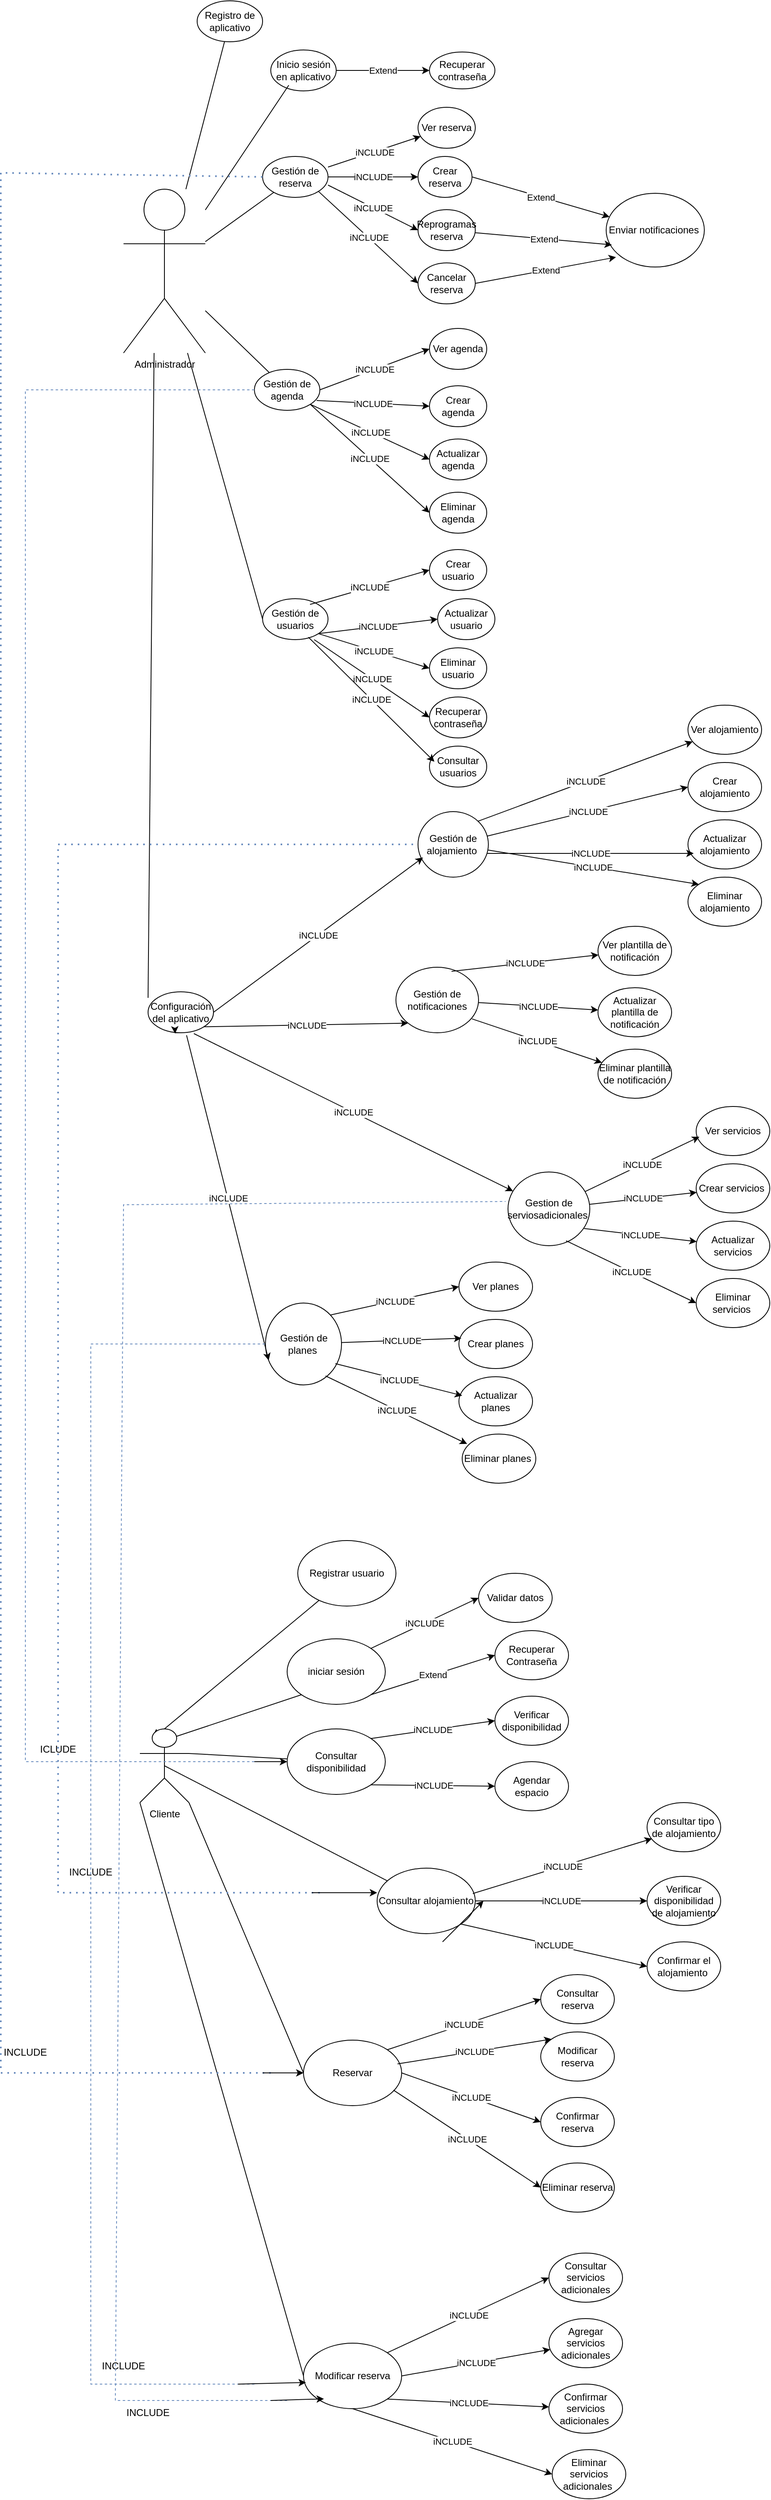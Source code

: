 <mxfile version="24.7.6">
  <diagram name="Página-1" id="8GSgpoptpa2T7qqLrS0J">
    <mxGraphModel dx="2261" dy="772" grid="1" gridSize="10" guides="1" tooltips="1" connect="1" arrows="1" fold="1" page="1" pageScale="1" pageWidth="827" pageHeight="1169" math="0" shadow="0">
      <root>
        <mxCell id="0" />
        <mxCell id="1" parent="0" />
        <mxCell id="kj7V--Ccj6D21j1lim1Q-1" value="Administrador" style="shape=umlActor;verticalLabelPosition=bottom;verticalAlign=top;html=1;outlineConnect=0;" parent="1" vertex="1">
          <mxGeometry y="280" width="100" height="200" as="geometry" />
        </mxCell>
        <mxCell id="kj7V--Ccj6D21j1lim1Q-3" value="Registro de aplicativo" style="ellipse;whiteSpace=wrap;html=1;" parent="1" vertex="1">
          <mxGeometry x="90" y="50" width="80" height="50" as="geometry" />
        </mxCell>
        <mxCell id="kj7V--Ccj6D21j1lim1Q-4" value="Inicio sesión en aplicativo" style="ellipse;whiteSpace=wrap;html=1;" parent="1" vertex="1">
          <mxGeometry x="180" y="110" width="80" height="50" as="geometry" />
        </mxCell>
        <mxCell id="kj7V--Ccj6D21j1lim1Q-5" value="Gestión de reserva" style="ellipse;whiteSpace=wrap;html=1;" parent="1" vertex="1">
          <mxGeometry x="170" y="240" width="80" height="50" as="geometry" />
        </mxCell>
        <mxCell id="kj7V--Ccj6D21j1lim1Q-6" value="Gestión de agenda" style="ellipse;whiteSpace=wrap;html=1;" parent="1" vertex="1">
          <mxGeometry x="160" y="500" width="80" height="50" as="geometry" />
        </mxCell>
        <mxCell id="kj7V--Ccj6D21j1lim1Q-7" value="Gestión de usuarios" style="ellipse;whiteSpace=wrap;html=1;" parent="1" vertex="1">
          <mxGeometry x="170" y="780" width="80" height="50" as="geometry" />
        </mxCell>
        <mxCell id="kj7V--Ccj6D21j1lim1Q-8" value="Configuración del aplicativo" style="ellipse;whiteSpace=wrap;html=1;" parent="1" vertex="1">
          <mxGeometry x="30" y="1260" width="80" height="50" as="geometry" />
        </mxCell>
        <mxCell id="kj7V--Ccj6D21j1lim1Q-10" style="edgeStyle=orthogonalEdgeStyle;rounded=0;orthogonalLoop=1;jettySize=auto;html=1;exitX=0.5;exitY=1;exitDx=0;exitDy=0;" parent="1" source="kj7V--Ccj6D21j1lim1Q-3" target="kj7V--Ccj6D21j1lim1Q-3" edge="1">
          <mxGeometry relative="1" as="geometry" />
        </mxCell>
        <mxCell id="kj7V--Ccj6D21j1lim1Q-11" value="" style="endArrow=none;html=1;rounded=0;" parent="1" source="kj7V--Ccj6D21j1lim1Q-1" target="kj7V--Ccj6D21j1lim1Q-3" edge="1">
          <mxGeometry width="50" height="50" relative="1" as="geometry">
            <mxPoint x="20" y="260" as="sourcePoint" />
            <mxPoint x="70" y="210" as="targetPoint" />
          </mxGeometry>
        </mxCell>
        <mxCell id="kj7V--Ccj6D21j1lim1Q-12" value="" style="endArrow=none;html=1;rounded=0;" parent="1" source="kj7V--Ccj6D21j1lim1Q-1" target="kj7V--Ccj6D21j1lim1Q-6" edge="1">
          <mxGeometry width="50" height="50" relative="1" as="geometry">
            <mxPoint x="60" y="390" as="sourcePoint" />
            <mxPoint x="110" y="340" as="targetPoint" />
          </mxGeometry>
        </mxCell>
        <mxCell id="kj7V--Ccj6D21j1lim1Q-13" value="" style="endArrow=none;html=1;rounded=0;" parent="1" source="kj7V--Ccj6D21j1lim1Q-1" target="kj7V--Ccj6D21j1lim1Q-5" edge="1">
          <mxGeometry width="50" height="50" relative="1" as="geometry">
            <mxPoint x="80" y="300" as="sourcePoint" />
            <mxPoint x="130" y="250" as="targetPoint" />
          </mxGeometry>
        </mxCell>
        <mxCell id="kj7V--Ccj6D21j1lim1Q-14" value="" style="endArrow=none;html=1;rounded=0;entryX=0.275;entryY=0.86;entryDx=0;entryDy=0;entryPerimeter=0;" parent="1" source="kj7V--Ccj6D21j1lim1Q-1" target="kj7V--Ccj6D21j1lim1Q-4" edge="1">
          <mxGeometry width="50" height="50" relative="1" as="geometry">
            <mxPoint x="70" y="260" as="sourcePoint" />
            <mxPoint x="120" y="210" as="targetPoint" />
          </mxGeometry>
        </mxCell>
        <mxCell id="kj7V--Ccj6D21j1lim1Q-16" value="" style="endArrow=none;html=1;rounded=0;exitX=0;exitY=0.5;exitDx=0;exitDy=0;" parent="1" source="kj7V--Ccj6D21j1lim1Q-7" target="kj7V--Ccj6D21j1lim1Q-1" edge="1">
          <mxGeometry width="50" height="50" relative="1" as="geometry">
            <mxPoint x="50" y="450" as="sourcePoint" />
            <mxPoint x="100" y="400" as="targetPoint" />
          </mxGeometry>
        </mxCell>
        <mxCell id="kj7V--Ccj6D21j1lim1Q-17" value="" style="endArrow=none;html=1;rounded=0;exitX=0;exitY=0;exitDx=0;exitDy=0;" parent="1" edge="1">
          <mxGeometry width="50" height="50" relative="1" as="geometry">
            <mxPoint x="29.996" y="1267.322" as="sourcePoint" />
            <mxPoint x="37.346" y="480" as="targetPoint" />
          </mxGeometry>
        </mxCell>
        <mxCell id="kj7V--Ccj6D21j1lim1Q-18" value="Recuperar contraseña" style="ellipse;whiteSpace=wrap;html=1;" parent="1" vertex="1">
          <mxGeometry x="374" y="112.5" width="80" height="45" as="geometry" />
        </mxCell>
        <mxCell id="kj7V--Ccj6D21j1lim1Q-19" value="" style="endArrow=classic;html=1;rounded=0;" parent="1" source="kj7V--Ccj6D21j1lim1Q-4" target="kj7V--Ccj6D21j1lim1Q-18" edge="1">
          <mxGeometry relative="1" as="geometry">
            <mxPoint x="260" y="167" as="sourcePoint" />
            <mxPoint x="360" y="167" as="targetPoint" />
          </mxGeometry>
        </mxCell>
        <mxCell id="kj7V--Ccj6D21j1lim1Q-20" value="Extend" style="edgeLabel;resizable=0;html=1;;align=center;verticalAlign=middle;" parent="kj7V--Ccj6D21j1lim1Q-19" connectable="0" vertex="1">
          <mxGeometry relative="1" as="geometry" />
        </mxCell>
        <mxCell id="kj7V--Ccj6D21j1lim1Q-21" value="Ver reserva" style="ellipse;whiteSpace=wrap;html=1;" parent="1" vertex="1">
          <mxGeometry x="360" y="180" width="70" height="50" as="geometry" />
        </mxCell>
        <mxCell id="kj7V--Ccj6D21j1lim1Q-22" value="Crear reserva" style="ellipse;whiteSpace=wrap;html=1;" parent="1" vertex="1">
          <mxGeometry x="360" y="240" width="66" height="50" as="geometry" />
        </mxCell>
        <mxCell id="kj7V--Ccj6D21j1lim1Q-23" value="Reprogramas reserva" style="ellipse;whiteSpace=wrap;html=1;" parent="1" vertex="1">
          <mxGeometry x="360" y="305" width="70" height="50" as="geometry" />
        </mxCell>
        <mxCell id="kj7V--Ccj6D21j1lim1Q-24" value="Cancelar reserva" style="ellipse;whiteSpace=wrap;html=1;" parent="1" vertex="1">
          <mxGeometry x="360" y="370" width="70" height="50" as="geometry" />
        </mxCell>
        <mxCell id="kj7V--Ccj6D21j1lim1Q-30" value="" style="endArrow=classic;html=1;rounded=0;exitX=1;exitY=0.26;exitDx=0;exitDy=0;exitPerimeter=0;" parent="1" source="kj7V--Ccj6D21j1lim1Q-5" target="kj7V--Ccj6D21j1lim1Q-21" edge="1">
          <mxGeometry relative="1" as="geometry">
            <mxPoint x="230" y="280" as="sourcePoint" />
            <mxPoint x="360" y="279.5" as="targetPoint" />
          </mxGeometry>
        </mxCell>
        <mxCell id="kj7V--Ccj6D21j1lim1Q-31" value="iNCLUDE" style="edgeLabel;resizable=0;html=1;;align=center;verticalAlign=middle;" parent="kj7V--Ccj6D21j1lim1Q-30" connectable="0" vertex="1">
          <mxGeometry relative="1" as="geometry" />
        </mxCell>
        <mxCell id="kj7V--Ccj6D21j1lim1Q-33" value="" style="endArrow=classic;html=1;rounded=0;exitX=1;exitY=0.5;exitDx=0;exitDy=0;" parent="1" source="kj7V--Ccj6D21j1lim1Q-5" target="kj7V--Ccj6D21j1lim1Q-22" edge="1">
          <mxGeometry relative="1" as="geometry">
            <mxPoint x="260" y="280" as="sourcePoint" />
            <mxPoint x="375" y="227" as="targetPoint" />
          </mxGeometry>
        </mxCell>
        <mxCell id="kj7V--Ccj6D21j1lim1Q-34" value="iNCLUDE" style="edgeLabel;resizable=0;html=1;;align=center;verticalAlign=middle;" parent="kj7V--Ccj6D21j1lim1Q-33" connectable="0" vertex="1">
          <mxGeometry relative="1" as="geometry" />
        </mxCell>
        <mxCell id="kj7V--Ccj6D21j1lim1Q-35" value="" style="endArrow=classic;html=1;rounded=0;exitX=1;exitY=0.7;exitDx=0;exitDy=0;exitPerimeter=0;entryX=0;entryY=0.5;entryDx=0;entryDy=0;" parent="1" source="kj7V--Ccj6D21j1lim1Q-5" target="kj7V--Ccj6D21j1lim1Q-23" edge="1">
          <mxGeometry relative="1" as="geometry">
            <mxPoint x="250" y="336" as="sourcePoint" />
            <mxPoint x="370" y="324" as="targetPoint" />
          </mxGeometry>
        </mxCell>
        <mxCell id="kj7V--Ccj6D21j1lim1Q-36" value="iNCLUDE" style="edgeLabel;resizable=0;html=1;;align=center;verticalAlign=middle;" parent="kj7V--Ccj6D21j1lim1Q-35" connectable="0" vertex="1">
          <mxGeometry relative="1" as="geometry" />
        </mxCell>
        <mxCell id="kj7V--Ccj6D21j1lim1Q-37" value="" style="endArrow=classic;html=1;rounded=0;exitX=1;exitY=1;exitDx=0;exitDy=0;entryX=0;entryY=0.5;entryDx=0;entryDy=0;" parent="1" source="kj7V--Ccj6D21j1lim1Q-5" target="kj7V--Ccj6D21j1lim1Q-24" edge="1">
          <mxGeometry relative="1" as="geometry">
            <mxPoint x="254" y="401" as="sourcePoint" />
            <mxPoint x="374" y="389" as="targetPoint" />
          </mxGeometry>
        </mxCell>
        <mxCell id="kj7V--Ccj6D21j1lim1Q-38" value="iNCLUDE" style="edgeLabel;resizable=0;html=1;;align=center;verticalAlign=middle;" parent="kj7V--Ccj6D21j1lim1Q-37" connectable="0" vertex="1">
          <mxGeometry relative="1" as="geometry" />
        </mxCell>
        <mxCell id="kj7V--Ccj6D21j1lim1Q-39" value="Ver agenda" style="ellipse;whiteSpace=wrap;html=1;" parent="1" vertex="1">
          <mxGeometry x="374" y="450" width="70" height="50" as="geometry" />
        </mxCell>
        <mxCell id="kj7V--Ccj6D21j1lim1Q-40" value="Crear agenda" style="ellipse;whiteSpace=wrap;html=1;" parent="1" vertex="1">
          <mxGeometry x="374" y="520" width="70" height="50" as="geometry" />
        </mxCell>
        <mxCell id="kj7V--Ccj6D21j1lim1Q-41" value="Actualizar agenda" style="ellipse;whiteSpace=wrap;html=1;" parent="1" vertex="1">
          <mxGeometry x="374" y="585" width="70" height="50" as="geometry" />
        </mxCell>
        <mxCell id="kj7V--Ccj6D21j1lim1Q-42" value="Eliminar agenda" style="ellipse;whiteSpace=wrap;html=1;" parent="1" vertex="1">
          <mxGeometry x="374" y="650" width="70" height="50" as="geometry" />
        </mxCell>
        <mxCell id="kj7V--Ccj6D21j1lim1Q-43" value="" style="endArrow=classic;html=1;rounded=0;exitX=1;exitY=0.5;exitDx=0;exitDy=0;entryX=0;entryY=0.5;entryDx=0;entryDy=0;" parent="1" source="kj7V--Ccj6D21j1lim1Q-6" target="kj7V--Ccj6D21j1lim1Q-39" edge="1">
          <mxGeometry relative="1" as="geometry">
            <mxPoint x="220" y="530" as="sourcePoint" />
            <mxPoint x="370" y="500" as="targetPoint" />
          </mxGeometry>
        </mxCell>
        <mxCell id="kj7V--Ccj6D21j1lim1Q-44" value="iNCLUDE" style="edgeLabel;resizable=0;html=1;;align=center;verticalAlign=middle;" parent="kj7V--Ccj6D21j1lim1Q-43" connectable="0" vertex="1">
          <mxGeometry relative="1" as="geometry" />
        </mxCell>
        <mxCell id="kj7V--Ccj6D21j1lim1Q-45" value="" style="endArrow=classic;html=1;rounded=0;exitX=0.95;exitY=0.76;exitDx=0;exitDy=0;entryX=0;entryY=0.5;entryDx=0;entryDy=0;exitPerimeter=0;" parent="1" source="kj7V--Ccj6D21j1lim1Q-6" target="kj7V--Ccj6D21j1lim1Q-40" edge="1">
          <mxGeometry relative="1" as="geometry">
            <mxPoint x="210" y="550" as="sourcePoint" />
            <mxPoint x="342" y="647" as="targetPoint" />
          </mxGeometry>
        </mxCell>
        <mxCell id="kj7V--Ccj6D21j1lim1Q-46" value="iNCLUDE" style="edgeLabel;resizable=0;html=1;;align=center;verticalAlign=middle;" parent="kj7V--Ccj6D21j1lim1Q-45" connectable="0" vertex="1">
          <mxGeometry relative="1" as="geometry" />
        </mxCell>
        <mxCell id="kj7V--Ccj6D21j1lim1Q-47" value="" style="endArrow=classic;html=1;rounded=0;exitX=1;exitY=1;exitDx=0;exitDy=0;entryX=0;entryY=0.5;entryDx=0;entryDy=0;" parent="1" source="kj7V--Ccj6D21j1lim1Q-6" target="kj7V--Ccj6D21j1lim1Q-41" edge="1">
          <mxGeometry relative="1" as="geometry">
            <mxPoint x="240" y="553" as="sourcePoint" />
            <mxPoint x="372" y="650" as="targetPoint" />
          </mxGeometry>
        </mxCell>
        <mxCell id="kj7V--Ccj6D21j1lim1Q-48" value="iNCLUDE" style="edgeLabel;resizable=0;html=1;;align=center;verticalAlign=middle;" parent="kj7V--Ccj6D21j1lim1Q-47" connectable="0" vertex="1">
          <mxGeometry relative="1" as="geometry" />
        </mxCell>
        <mxCell id="kj7V--Ccj6D21j1lim1Q-51" value="" style="endArrow=classic;html=1;rounded=0;exitX=1;exitY=1;exitDx=0;exitDy=0;entryX=0;entryY=0.5;entryDx=0;entryDy=0;" parent="1" source="kj7V--Ccj6D21j1lim1Q-6" target="kj7V--Ccj6D21j1lim1Q-42" edge="1">
          <mxGeometry relative="1" as="geometry">
            <mxPoint x="228" y="561.5" as="sourcePoint" />
            <mxPoint x="360" y="658.5" as="targetPoint" />
          </mxGeometry>
        </mxCell>
        <mxCell id="kj7V--Ccj6D21j1lim1Q-52" value="iNCLUDE" style="edgeLabel;resizable=0;html=1;;align=center;verticalAlign=middle;" parent="kj7V--Ccj6D21j1lim1Q-51" connectable="0" vertex="1">
          <mxGeometry relative="1" as="geometry" />
        </mxCell>
        <mxCell id="kj7V--Ccj6D21j1lim1Q-53" value="Crear usuario" style="ellipse;whiteSpace=wrap;html=1;" parent="1" vertex="1">
          <mxGeometry x="374" y="720" width="70" height="50" as="geometry" />
        </mxCell>
        <mxCell id="kj7V--Ccj6D21j1lim1Q-54" value="Actualizar usuario" style="ellipse;whiteSpace=wrap;html=1;" parent="1" vertex="1">
          <mxGeometry x="384" y="780" width="70" height="50" as="geometry" />
        </mxCell>
        <mxCell id="kj7V--Ccj6D21j1lim1Q-55" value="Eliminar usuario" style="ellipse;whiteSpace=wrap;html=1;" parent="1" vertex="1">
          <mxGeometry x="374" y="840" width="70" height="50" as="geometry" />
        </mxCell>
        <mxCell id="kj7V--Ccj6D21j1lim1Q-56" value="Recuperar contraseña" style="ellipse;whiteSpace=wrap;html=1;" parent="1" vertex="1">
          <mxGeometry x="374" y="900" width="70" height="50" as="geometry" />
        </mxCell>
        <mxCell id="kj7V--Ccj6D21j1lim1Q-57" value="Consultar usuarios" style="ellipse;whiteSpace=wrap;html=1;" parent="1" vertex="1">
          <mxGeometry x="374" y="960" width="70" height="50" as="geometry" />
        </mxCell>
        <mxCell id="kj7V--Ccj6D21j1lim1Q-58" value="" style="endArrow=classic;html=1;rounded=0;exitX=0.725;exitY=0.14;exitDx=0;exitDy=0;entryX=0;entryY=0.5;entryDx=0;entryDy=0;exitPerimeter=0;" parent="1" source="kj7V--Ccj6D21j1lim1Q-7" target="kj7V--Ccj6D21j1lim1Q-53" edge="1">
          <mxGeometry relative="1" as="geometry">
            <mxPoint x="200" y="635" as="sourcePoint" />
            <mxPoint x="346" y="767" as="targetPoint" />
          </mxGeometry>
        </mxCell>
        <mxCell id="kj7V--Ccj6D21j1lim1Q-59" value="iNCLUDE" style="edgeLabel;resizable=0;html=1;;align=center;verticalAlign=middle;" parent="kj7V--Ccj6D21j1lim1Q-58" connectable="0" vertex="1">
          <mxGeometry relative="1" as="geometry" />
        </mxCell>
        <mxCell id="kj7V--Ccj6D21j1lim1Q-60" value="" style="endArrow=classic;html=1;rounded=0;exitX=1;exitY=1;exitDx=0;exitDy=0;entryX=0;entryY=0.5;entryDx=0;entryDy=0;" parent="1" source="kj7V--Ccj6D21j1lim1Q-7" target="kj7V--Ccj6D21j1lim1Q-54" edge="1">
          <mxGeometry relative="1" as="geometry">
            <mxPoint x="240" y="840" as="sourcePoint" />
            <mxPoint x="386" y="972" as="targetPoint" />
            <Array as="points" />
          </mxGeometry>
        </mxCell>
        <mxCell id="kj7V--Ccj6D21j1lim1Q-61" value="iNCLUDE" style="edgeLabel;resizable=0;html=1;;align=center;verticalAlign=middle;" parent="kj7V--Ccj6D21j1lim1Q-60" connectable="0" vertex="1">
          <mxGeometry relative="1" as="geometry" />
        </mxCell>
        <mxCell id="kj7V--Ccj6D21j1lim1Q-62" value="" style="endArrow=classic;html=1;rounded=0;exitX=1;exitY=1;exitDx=0;exitDy=0;entryX=0;entryY=0.5;entryDx=0;entryDy=0;" parent="1" source="kj7V--Ccj6D21j1lim1Q-7" target="kj7V--Ccj6D21j1lim1Q-55" edge="1">
          <mxGeometry relative="1" as="geometry">
            <mxPoint x="214" y="818" as="sourcePoint" />
            <mxPoint x="360" y="950" as="targetPoint" />
          </mxGeometry>
        </mxCell>
        <mxCell id="kj7V--Ccj6D21j1lim1Q-63" value="iNCLUDE" style="edgeLabel;resizable=0;html=1;;align=center;verticalAlign=middle;" parent="kj7V--Ccj6D21j1lim1Q-62" connectable="0" vertex="1">
          <mxGeometry relative="1" as="geometry" />
        </mxCell>
        <mxCell id="kj7V--Ccj6D21j1lim1Q-64" value="" style="endArrow=classic;html=1;rounded=0;exitX=0.788;exitY=1;exitDx=0;exitDy=0;entryX=0;entryY=0.5;entryDx=0;entryDy=0;exitPerimeter=0;" parent="1" source="kj7V--Ccj6D21j1lim1Q-7" target="kj7V--Ccj6D21j1lim1Q-56" edge="1">
          <mxGeometry relative="1" as="geometry">
            <mxPoint x="220" y="830" as="sourcePoint" />
            <mxPoint x="366" y="962" as="targetPoint" />
          </mxGeometry>
        </mxCell>
        <mxCell id="kj7V--Ccj6D21j1lim1Q-65" value="iNCLUDE" style="edgeLabel;resizable=0;html=1;;align=center;verticalAlign=middle;" parent="kj7V--Ccj6D21j1lim1Q-64" connectable="0" vertex="1">
          <mxGeometry relative="1" as="geometry" />
        </mxCell>
        <mxCell id="kj7V--Ccj6D21j1lim1Q-66" value="" style="endArrow=classic;html=1;rounded=0;exitX=0.7;exitY=0.94;exitDx=0;exitDy=0;entryX=0.086;entryY=0.38;entryDx=0;entryDy=0;entryPerimeter=0;exitPerimeter=0;" parent="1" source="kj7V--Ccj6D21j1lim1Q-7" target="kj7V--Ccj6D21j1lim1Q-57" edge="1">
          <mxGeometry relative="1" as="geometry">
            <mxPoint x="210" y="828" as="sourcePoint" />
            <mxPoint x="356" y="960" as="targetPoint" />
          </mxGeometry>
        </mxCell>
        <mxCell id="kj7V--Ccj6D21j1lim1Q-67" value="iNCLUDE" style="edgeLabel;resizable=0;html=1;;align=center;verticalAlign=middle;" parent="kj7V--Ccj6D21j1lim1Q-66" connectable="0" vertex="1">
          <mxGeometry relative="1" as="geometry" />
        </mxCell>
        <mxCell id="kj7V--Ccj6D21j1lim1Q-68" value="Gestión de alojamiento&amp;nbsp;" style="ellipse;whiteSpace=wrap;html=1;" parent="1" vertex="1">
          <mxGeometry x="360" y="1040" width="86" height="80" as="geometry" />
        </mxCell>
        <mxCell id="kj7V--Ccj6D21j1lim1Q-69" value="Gestión de notificaciones" style="ellipse;whiteSpace=wrap;html=1;" parent="1" vertex="1">
          <mxGeometry x="333" y="1230" width="101" height="80" as="geometry" />
        </mxCell>
        <mxCell id="kj7V--Ccj6D21j1lim1Q-70" value="Gestion de serviosadicionales&amp;nbsp;" style="ellipse;whiteSpace=wrap;html=1;" parent="1" vertex="1">
          <mxGeometry x="470" y="1480" width="100" height="90" as="geometry" />
        </mxCell>
        <mxCell id="kj7V--Ccj6D21j1lim1Q-71" value="Gestión de planes&amp;nbsp;" style="ellipse;whiteSpace=wrap;html=1;" parent="1" vertex="1">
          <mxGeometry x="173.5" y="1640" width="93" height="100" as="geometry" />
        </mxCell>
        <mxCell id="kj7V--Ccj6D21j1lim1Q-72" value="" style="endArrow=classic;html=1;rounded=0;exitX=1;exitY=0.5;exitDx=0;exitDy=0;entryX=0.071;entryY=0.7;entryDx=0;entryDy=0;entryPerimeter=0;" parent="1" source="kj7V--Ccj6D21j1lim1Q-8" target="kj7V--Ccj6D21j1lim1Q-68" edge="1">
          <mxGeometry relative="1" as="geometry">
            <mxPoint x="143" y="1140" as="sourcePoint" />
            <mxPoint x="297" y="1292" as="targetPoint" />
          </mxGeometry>
        </mxCell>
        <mxCell id="kj7V--Ccj6D21j1lim1Q-73" value="iNCLUDE" style="edgeLabel;resizable=0;html=1;;align=center;verticalAlign=middle;" parent="kj7V--Ccj6D21j1lim1Q-72" connectable="0" vertex="1">
          <mxGeometry relative="1" as="geometry" />
        </mxCell>
        <mxCell id="kj7V--Ccj6D21j1lim1Q-74" value="" style="endArrow=classic;html=1;rounded=0;exitX=1;exitY=1;exitDx=0;exitDy=0;entryX=0;entryY=1;entryDx=0;entryDy=0;" parent="1" source="kj7V--Ccj6D21j1lim1Q-8" target="kj7V--Ccj6D21j1lim1Q-69" edge="1">
          <mxGeometry relative="1" as="geometry">
            <mxPoint x="160" y="1170" as="sourcePoint" />
            <mxPoint x="314" y="1322" as="targetPoint" />
          </mxGeometry>
        </mxCell>
        <mxCell id="kj7V--Ccj6D21j1lim1Q-75" value="iNCLUDE" style="edgeLabel;resizable=0;html=1;;align=center;verticalAlign=middle;" parent="kj7V--Ccj6D21j1lim1Q-74" connectable="0" vertex="1">
          <mxGeometry relative="1" as="geometry" />
        </mxCell>
        <mxCell id="kj7V--Ccj6D21j1lim1Q-76" value="" style="endArrow=classic;html=1;rounded=0;exitX=0.7;exitY=1.02;exitDx=0;exitDy=0;exitPerimeter=0;" parent="1" source="kj7V--Ccj6D21j1lim1Q-8" target="kj7V--Ccj6D21j1lim1Q-70" edge="1">
          <mxGeometry relative="1" as="geometry">
            <mxPoint x="180" y="1169" as="sourcePoint" />
            <mxPoint x="334" y="1321" as="targetPoint" />
          </mxGeometry>
        </mxCell>
        <mxCell id="kj7V--Ccj6D21j1lim1Q-77" value="iNCLUDE" style="edgeLabel;resizable=0;html=1;;align=center;verticalAlign=middle;" parent="kj7V--Ccj6D21j1lim1Q-76" connectable="0" vertex="1">
          <mxGeometry relative="1" as="geometry" />
        </mxCell>
        <mxCell id="kj7V--Ccj6D21j1lim1Q-78" value="" style="endArrow=classic;html=1;rounded=0;exitX=0.588;exitY=1.06;exitDx=0;exitDy=0;entryX=0.043;entryY=0.7;entryDx=0;entryDy=0;entryPerimeter=0;exitPerimeter=0;" parent="1" source="kj7V--Ccj6D21j1lim1Q-8" target="kj7V--Ccj6D21j1lim1Q-71" edge="1">
          <mxGeometry relative="1" as="geometry">
            <mxPoint x="143" y="1180" as="sourcePoint" />
            <mxPoint x="297" y="1332" as="targetPoint" />
          </mxGeometry>
        </mxCell>
        <mxCell id="kj7V--Ccj6D21j1lim1Q-79" value="iNCLUDE" style="edgeLabel;resizable=0;html=1;;align=center;verticalAlign=middle;" parent="kj7V--Ccj6D21j1lim1Q-78" connectable="0" vertex="1">
          <mxGeometry relative="1" as="geometry" />
        </mxCell>
        <mxCell id="kj7V--Ccj6D21j1lim1Q-80" value="Enviar notificaciones&amp;nbsp;" style="ellipse;whiteSpace=wrap;html=1;" parent="1" vertex="1">
          <mxGeometry x="590" y="285" width="120" height="90" as="geometry" />
        </mxCell>
        <mxCell id="kj7V--Ccj6D21j1lim1Q-81" value="" style="endArrow=classic;html=1;rounded=0;exitX=1;exitY=0.5;exitDx=0;exitDy=0;" parent="1" source="kj7V--Ccj6D21j1lim1Q-22" target="kj7V--Ccj6D21j1lim1Q-80" edge="1">
          <mxGeometry relative="1" as="geometry">
            <mxPoint x="420" y="280" as="sourcePoint" />
            <mxPoint x="534" y="280" as="targetPoint" />
          </mxGeometry>
        </mxCell>
        <mxCell id="kj7V--Ccj6D21j1lim1Q-82" value="Extend" style="edgeLabel;resizable=0;html=1;;align=center;verticalAlign=middle;" parent="kj7V--Ccj6D21j1lim1Q-81" connectable="0" vertex="1">
          <mxGeometry relative="1" as="geometry" />
        </mxCell>
        <mxCell id="kj7V--Ccj6D21j1lim1Q-83" value="" style="endArrow=classic;html=1;rounded=0;entryX=0.058;entryY=0.7;entryDx=0;entryDy=0;entryPerimeter=0;" parent="1" source="kj7V--Ccj6D21j1lim1Q-23" target="kj7V--Ccj6D21j1lim1Q-80" edge="1">
          <mxGeometry relative="1" as="geometry">
            <mxPoint x="480" y="355" as="sourcePoint" />
            <mxPoint x="594" y="355" as="targetPoint" />
          </mxGeometry>
        </mxCell>
        <mxCell id="kj7V--Ccj6D21j1lim1Q-84" value="Extend" style="edgeLabel;resizable=0;html=1;;align=center;verticalAlign=middle;" parent="kj7V--Ccj6D21j1lim1Q-83" connectable="0" vertex="1">
          <mxGeometry relative="1" as="geometry" />
        </mxCell>
        <mxCell id="kj7V--Ccj6D21j1lim1Q-85" value="" style="endArrow=classic;html=1;rounded=0;entryX=0.1;entryY=0.867;entryDx=0;entryDy=0;entryPerimeter=0;exitX=1;exitY=0.5;exitDx=0;exitDy=0;" parent="1" source="kj7V--Ccj6D21j1lim1Q-24" target="kj7V--Ccj6D21j1lim1Q-80" edge="1">
          <mxGeometry relative="1" as="geometry">
            <mxPoint x="460" y="394.5" as="sourcePoint" />
            <mxPoint x="574" y="394.5" as="targetPoint" />
          </mxGeometry>
        </mxCell>
        <mxCell id="kj7V--Ccj6D21j1lim1Q-86" value="Extend" style="edgeLabel;resizable=0;html=1;;align=center;verticalAlign=middle;" parent="kj7V--Ccj6D21j1lim1Q-85" connectable="0" vertex="1">
          <mxGeometry relative="1" as="geometry" />
        </mxCell>
        <mxCell id="kj7V--Ccj6D21j1lim1Q-87" value="Ver alojamiento" style="ellipse;whiteSpace=wrap;html=1;" parent="1" vertex="1">
          <mxGeometry x="690" y="910" width="90" height="60" as="geometry" />
        </mxCell>
        <mxCell id="kj7V--Ccj6D21j1lim1Q-88" value="Crear alojamiento" style="ellipse;whiteSpace=wrap;html=1;" parent="1" vertex="1">
          <mxGeometry x="690" y="980" width="90" height="60" as="geometry" />
        </mxCell>
        <mxCell id="kj7V--Ccj6D21j1lim1Q-89" value="Actualizar alojamiento" style="ellipse;whiteSpace=wrap;html=1;" parent="1" vertex="1">
          <mxGeometry x="690" y="1050" width="90" height="60" as="geometry" />
        </mxCell>
        <mxCell id="kj7V--Ccj6D21j1lim1Q-90" value="Eliminar alojamiento" style="ellipse;whiteSpace=wrap;html=1;" parent="1" vertex="1">
          <mxGeometry x="690" y="1120" width="90" height="60" as="geometry" />
        </mxCell>
        <mxCell id="kj7V--Ccj6D21j1lim1Q-91" value="" style="endArrow=classic;html=1;rounded=0;exitX=1;exitY=0;exitDx=0;exitDy=0;" parent="1" source="kj7V--Ccj6D21j1lim1Q-68" target="kj7V--Ccj6D21j1lim1Q-87" edge="1">
          <mxGeometry relative="1" as="geometry">
            <mxPoint x="470" y="1020" as="sourcePoint" />
            <mxPoint x="674" y="991" as="targetPoint" />
          </mxGeometry>
        </mxCell>
        <mxCell id="kj7V--Ccj6D21j1lim1Q-92" value="iNCLUDE" style="edgeLabel;resizable=0;html=1;;align=center;verticalAlign=middle;" parent="kj7V--Ccj6D21j1lim1Q-91" connectable="0" vertex="1">
          <mxGeometry relative="1" as="geometry" />
        </mxCell>
        <mxCell id="kj7V--Ccj6D21j1lim1Q-93" value="" style="endArrow=classic;html=1;rounded=0;entryX=0;entryY=0.5;entryDx=0;entryDy=0;" parent="1" source="kj7V--Ccj6D21j1lim1Q-68" target="kj7V--Ccj6D21j1lim1Q-88" edge="1">
          <mxGeometry relative="1" as="geometry">
            <mxPoint x="460" y="1090" as="sourcePoint" />
            <mxPoint x="664" y="1061" as="targetPoint" />
          </mxGeometry>
        </mxCell>
        <mxCell id="kj7V--Ccj6D21j1lim1Q-94" value="iNCLUDE" style="edgeLabel;resizable=0;html=1;;align=center;verticalAlign=middle;" parent="kj7V--Ccj6D21j1lim1Q-93" connectable="0" vertex="1">
          <mxGeometry relative="1" as="geometry" />
        </mxCell>
        <mxCell id="kj7V--Ccj6D21j1lim1Q-95" value="" style="endArrow=classic;html=1;rounded=0;exitX=0.983;exitY=0.638;exitDx=0;exitDy=0;entryX=0.078;entryY=0.683;entryDx=0;entryDy=0;entryPerimeter=0;exitPerimeter=0;" parent="1" source="kj7V--Ccj6D21j1lim1Q-68" target="kj7V--Ccj6D21j1lim1Q-89" edge="1">
          <mxGeometry relative="1" as="geometry">
            <mxPoint x="446" y="1149" as="sourcePoint" />
            <mxPoint x="650" y="1120" as="targetPoint" />
          </mxGeometry>
        </mxCell>
        <mxCell id="kj7V--Ccj6D21j1lim1Q-96" value="iNCLUDE" style="edgeLabel;resizable=0;html=1;;align=center;verticalAlign=middle;" parent="kj7V--Ccj6D21j1lim1Q-95" connectable="0" vertex="1">
          <mxGeometry relative="1" as="geometry" />
        </mxCell>
        <mxCell id="kj7V--Ccj6D21j1lim1Q-97" value="" style="endArrow=classic;html=1;rounded=0;entryX=0;entryY=0;entryDx=0;entryDy=0;" parent="1" source="kj7V--Ccj6D21j1lim1Q-68" target="kj7V--Ccj6D21j1lim1Q-90" edge="1">
          <mxGeometry relative="1" as="geometry">
            <mxPoint x="454" y="1189" as="sourcePoint" />
            <mxPoint x="658" y="1160" as="targetPoint" />
          </mxGeometry>
        </mxCell>
        <mxCell id="kj7V--Ccj6D21j1lim1Q-98" value="iNCLUDE" style="edgeLabel;resizable=0;html=1;;align=center;verticalAlign=middle;" parent="kj7V--Ccj6D21j1lim1Q-97" connectable="0" vertex="1">
          <mxGeometry relative="1" as="geometry" />
        </mxCell>
        <mxCell id="kj7V--Ccj6D21j1lim1Q-99" style="edgeStyle=orthogonalEdgeStyle;rounded=0;orthogonalLoop=1;jettySize=auto;html=1;exitX=0.5;exitY=1;exitDx=0;exitDy=0;entryX=0.413;entryY=1.02;entryDx=0;entryDy=0;entryPerimeter=0;" parent="1" source="kj7V--Ccj6D21j1lim1Q-8" target="kj7V--Ccj6D21j1lim1Q-8" edge="1">
          <mxGeometry relative="1" as="geometry" />
        </mxCell>
        <mxCell id="kj7V--Ccj6D21j1lim1Q-100" value="Ver plantilla de notificación" style="ellipse;whiteSpace=wrap;html=1;" parent="1" vertex="1">
          <mxGeometry x="580" y="1180" width="90" height="60" as="geometry" />
        </mxCell>
        <mxCell id="kj7V--Ccj6D21j1lim1Q-101" value="Actualizar plantilla de notificación" style="ellipse;whiteSpace=wrap;html=1;" parent="1" vertex="1">
          <mxGeometry x="580" y="1255" width="90" height="60" as="geometry" />
        </mxCell>
        <mxCell id="kj7V--Ccj6D21j1lim1Q-102" value="Eliminar plantilla de notificación" style="ellipse;whiteSpace=wrap;html=1;" parent="1" vertex="1">
          <mxGeometry x="580" y="1330" width="90" height="60" as="geometry" />
        </mxCell>
        <mxCell id="kj7V--Ccj6D21j1lim1Q-104" value="" style="endArrow=classic;html=1;rounded=0;exitX=0.673;exitY=0.063;exitDx=0;exitDy=0;exitPerimeter=0;" parent="1" source="kj7V--Ccj6D21j1lim1Q-69" target="kj7V--Ccj6D21j1lim1Q-100" edge="1">
          <mxGeometry relative="1" as="geometry">
            <mxPoint x="400" y="1215" as="sourcePoint" />
            <mxPoint x="650" y="1210" as="targetPoint" />
          </mxGeometry>
        </mxCell>
        <mxCell id="kj7V--Ccj6D21j1lim1Q-105" value="iNCLUDE" style="edgeLabel;resizable=0;html=1;;align=center;verticalAlign=middle;" parent="kj7V--Ccj6D21j1lim1Q-104" connectable="0" vertex="1">
          <mxGeometry relative="1" as="geometry" />
        </mxCell>
        <mxCell id="kj7V--Ccj6D21j1lim1Q-106" value="" style="endArrow=classic;html=1;rounded=0;" parent="1" source="kj7V--Ccj6D21j1lim1Q-69" target="kj7V--Ccj6D21j1lim1Q-101" edge="1">
          <mxGeometry relative="1" as="geometry">
            <mxPoint x="400" y="1323" as="sourcePoint" />
            <mxPoint x="650" y="1318" as="targetPoint" />
          </mxGeometry>
        </mxCell>
        <mxCell id="kj7V--Ccj6D21j1lim1Q-107" value="iNCLUDE" style="edgeLabel;resizable=0;html=1;;align=center;verticalAlign=middle;" parent="kj7V--Ccj6D21j1lim1Q-106" connectable="0" vertex="1">
          <mxGeometry relative="1" as="geometry" />
        </mxCell>
        <mxCell id="kj7V--Ccj6D21j1lim1Q-108" value="" style="endArrow=classic;html=1;rounded=0;exitX=0.921;exitY=0.788;exitDx=0;exitDy=0;exitPerimeter=0;" parent="1" source="kj7V--Ccj6D21j1lim1Q-69" target="kj7V--Ccj6D21j1lim1Q-102" edge="1">
          <mxGeometry relative="1" as="geometry">
            <mxPoint x="369" y="1362.5" as="sourcePoint" />
            <mxPoint x="619" y="1357.5" as="targetPoint" />
          </mxGeometry>
        </mxCell>
        <mxCell id="kj7V--Ccj6D21j1lim1Q-109" value="iNCLUDE" style="edgeLabel;resizable=0;html=1;;align=center;verticalAlign=middle;" parent="kj7V--Ccj6D21j1lim1Q-108" connectable="0" vertex="1">
          <mxGeometry relative="1" as="geometry" />
        </mxCell>
        <mxCell id="kj7V--Ccj6D21j1lim1Q-112" value="Ver servicios" style="ellipse;whiteSpace=wrap;html=1;" parent="1" vertex="1">
          <mxGeometry x="700" y="1400" width="90" height="60" as="geometry" />
        </mxCell>
        <mxCell id="kj7V--Ccj6D21j1lim1Q-113" value="Crear servicios&amp;nbsp;" style="ellipse;whiteSpace=wrap;html=1;" parent="1" vertex="1">
          <mxGeometry x="700" y="1470" width="90" height="60" as="geometry" />
        </mxCell>
        <mxCell id="kj7V--Ccj6D21j1lim1Q-114" value="Actualizar servicios" style="ellipse;whiteSpace=wrap;html=1;" parent="1" vertex="1">
          <mxGeometry x="700" y="1540" width="90" height="60" as="geometry" />
        </mxCell>
        <mxCell id="kj7V--Ccj6D21j1lim1Q-115" value="Eliminar servicios&amp;nbsp;" style="ellipse;whiteSpace=wrap;html=1;" parent="1" vertex="1">
          <mxGeometry x="700" y="1610" width="90" height="60" as="geometry" />
        </mxCell>
        <mxCell id="kj7V--Ccj6D21j1lim1Q-116" value="" style="endArrow=classic;html=1;rounded=0;entryX=0.044;entryY=0.617;entryDx=0;entryDy=0;entryPerimeter=0;" parent="1" source="kj7V--Ccj6D21j1lim1Q-70" target="kj7V--Ccj6D21j1lim1Q-112" edge="1">
          <mxGeometry relative="1" as="geometry">
            <mxPoint x="320" y="1520" as="sourcePoint" />
            <mxPoint x="710" y="1712" as="targetPoint" />
          </mxGeometry>
        </mxCell>
        <mxCell id="kj7V--Ccj6D21j1lim1Q-117" value="iNCLUDE" style="edgeLabel;resizable=0;html=1;;align=center;verticalAlign=middle;" parent="kj7V--Ccj6D21j1lim1Q-116" connectable="0" vertex="1">
          <mxGeometry relative="1" as="geometry" />
        </mxCell>
        <mxCell id="kj7V--Ccj6D21j1lim1Q-118" value="" style="endArrow=classic;html=1;rounded=0;" parent="1" source="kj7V--Ccj6D21j1lim1Q-70" target="kj7V--Ccj6D21j1lim1Q-113" edge="1">
          <mxGeometry relative="1" as="geometry">
            <mxPoint x="320" y="1562" as="sourcePoint" />
            <mxPoint x="710" y="1754" as="targetPoint" />
          </mxGeometry>
        </mxCell>
        <mxCell id="kj7V--Ccj6D21j1lim1Q-119" value="iNCLUDE" style="edgeLabel;resizable=0;html=1;;align=center;verticalAlign=middle;" parent="kj7V--Ccj6D21j1lim1Q-118" connectable="0" vertex="1">
          <mxGeometry relative="1" as="geometry" />
        </mxCell>
        <mxCell id="kj7V--Ccj6D21j1lim1Q-120" value="" style="endArrow=classic;html=1;rounded=0;exitX=0.93;exitY=0.767;exitDx=0;exitDy=0;exitPerimeter=0;" parent="1" source="kj7V--Ccj6D21j1lim1Q-70" target="kj7V--Ccj6D21j1lim1Q-114" edge="1">
          <mxGeometry relative="1" as="geometry">
            <mxPoint x="240" y="1490" as="sourcePoint" />
            <mxPoint x="630" y="1682" as="targetPoint" />
          </mxGeometry>
        </mxCell>
        <mxCell id="kj7V--Ccj6D21j1lim1Q-121" value="iNCLUDE" style="edgeLabel;resizable=0;html=1;;align=center;verticalAlign=middle;" parent="kj7V--Ccj6D21j1lim1Q-120" connectable="0" vertex="1">
          <mxGeometry relative="1" as="geometry" />
        </mxCell>
        <mxCell id="kj7V--Ccj6D21j1lim1Q-122" value="" style="endArrow=classic;html=1;rounded=0;exitX=0.71;exitY=0.933;exitDx=0;exitDy=0;exitPerimeter=0;entryX=0;entryY=0.5;entryDx=0;entryDy=0;" parent="1" source="kj7V--Ccj6D21j1lim1Q-70" target="kj7V--Ccj6D21j1lim1Q-115" edge="1">
          <mxGeometry relative="1" as="geometry">
            <mxPoint x="300" y="1530" as="sourcePoint" />
            <mxPoint x="690" y="1722" as="targetPoint" />
          </mxGeometry>
        </mxCell>
        <mxCell id="kj7V--Ccj6D21j1lim1Q-123" value="iNCLUDE" style="edgeLabel;resizable=0;html=1;;align=center;verticalAlign=middle;" parent="kj7V--Ccj6D21j1lim1Q-122" connectable="0" vertex="1">
          <mxGeometry relative="1" as="geometry" />
        </mxCell>
        <mxCell id="kj7V--Ccj6D21j1lim1Q-124" value="Ver planes" style="ellipse;whiteSpace=wrap;html=1;" parent="1" vertex="1">
          <mxGeometry x="410" y="1590" width="90" height="60" as="geometry" />
        </mxCell>
        <mxCell id="kj7V--Ccj6D21j1lim1Q-125" value="Crear planes" style="ellipse;whiteSpace=wrap;html=1;" parent="1" vertex="1">
          <mxGeometry x="410" y="1660" width="90" height="60" as="geometry" />
        </mxCell>
        <mxCell id="kj7V--Ccj6D21j1lim1Q-126" value="Actualizar planes" style="ellipse;whiteSpace=wrap;html=1;" parent="1" vertex="1">
          <mxGeometry x="410" y="1730" width="90" height="60" as="geometry" />
        </mxCell>
        <mxCell id="kj7V--Ccj6D21j1lim1Q-127" value="Eliminar planes&amp;nbsp;" style="ellipse;whiteSpace=wrap;html=1;" parent="1" vertex="1">
          <mxGeometry x="414" y="1800" width="90" height="60" as="geometry" />
        </mxCell>
        <mxCell id="kj7V--Ccj6D21j1lim1Q-128" value="" style="endArrow=classic;html=1;rounded=0;exitX=1;exitY=0;exitDx=0;exitDy=0;entryX=0;entryY=0.5;entryDx=0;entryDy=0;" parent="1" source="kj7V--Ccj6D21j1lim1Q-71" target="kj7V--Ccj6D21j1lim1Q-124" edge="1">
          <mxGeometry relative="1" as="geometry">
            <mxPoint x="120" y="1660" as="sourcePoint" />
            <mxPoint x="340" y="1830" as="targetPoint" />
          </mxGeometry>
        </mxCell>
        <mxCell id="kj7V--Ccj6D21j1lim1Q-129" value="iNCLUDE" style="edgeLabel;resizable=0;html=1;;align=center;verticalAlign=middle;" parent="kj7V--Ccj6D21j1lim1Q-128" connectable="0" vertex="1">
          <mxGeometry relative="1" as="geometry" />
        </mxCell>
        <mxCell id="kj7V--Ccj6D21j1lim1Q-130" value="" style="endArrow=classic;html=1;rounded=0;entryX=0.033;entryY=0.383;entryDx=0;entryDy=0;entryPerimeter=0;" parent="1" source="kj7V--Ccj6D21j1lim1Q-71" target="kj7V--Ccj6D21j1lim1Q-125" edge="1">
          <mxGeometry relative="1" as="geometry">
            <mxPoint x="270" y="1693" as="sourcePoint" />
            <mxPoint x="397" y="1670" as="targetPoint" />
          </mxGeometry>
        </mxCell>
        <mxCell id="kj7V--Ccj6D21j1lim1Q-131" value="iNCLUDE" style="edgeLabel;resizable=0;html=1;;align=center;verticalAlign=middle;" parent="kj7V--Ccj6D21j1lim1Q-130" connectable="0" vertex="1">
          <mxGeometry relative="1" as="geometry" />
        </mxCell>
        <mxCell id="kj7V--Ccj6D21j1lim1Q-132" value="" style="endArrow=classic;html=1;rounded=0;exitX=0.919;exitY=0.74;exitDx=0;exitDy=0;entryX=0.044;entryY=0.383;entryDx=0;entryDy=0;exitPerimeter=0;entryPerimeter=0;" parent="1" source="kj7V--Ccj6D21j1lim1Q-71" target="kj7V--Ccj6D21j1lim1Q-126" edge="1">
          <mxGeometry relative="1" as="geometry">
            <mxPoint x="260" y="1800" as="sourcePoint" />
            <mxPoint x="417" y="1776" as="targetPoint" />
          </mxGeometry>
        </mxCell>
        <mxCell id="kj7V--Ccj6D21j1lim1Q-133" value="iNCLUDE" style="edgeLabel;resizable=0;html=1;;align=center;verticalAlign=middle;" parent="kj7V--Ccj6D21j1lim1Q-132" connectable="0" vertex="1">
          <mxGeometry relative="1" as="geometry" />
        </mxCell>
        <mxCell id="kj7V--Ccj6D21j1lim1Q-134" value="" style="endArrow=classic;html=1;rounded=0;exitX=0.79;exitY=0.89;exitDx=0;exitDy=0;entryX=0.067;entryY=0.2;entryDx=0;entryDy=0;exitPerimeter=0;entryPerimeter=0;" parent="1" source="kj7V--Ccj6D21j1lim1Q-71" target="kj7V--Ccj6D21j1lim1Q-127" edge="1">
          <mxGeometry relative="1" as="geometry">
            <mxPoint x="230" y="1834" as="sourcePoint" />
            <mxPoint x="387" y="1810" as="targetPoint" />
          </mxGeometry>
        </mxCell>
        <mxCell id="kj7V--Ccj6D21j1lim1Q-135" value="iNCLUDE" style="edgeLabel;resizable=0;html=1;;align=center;verticalAlign=middle;" parent="kj7V--Ccj6D21j1lim1Q-134" connectable="0" vertex="1">
          <mxGeometry relative="1" as="geometry" />
        </mxCell>
        <mxCell id="kj7V--Ccj6D21j1lim1Q-151" style="edgeStyle=orthogonalEdgeStyle;rounded=0;orthogonalLoop=1;jettySize=auto;html=1;exitX=0.25;exitY=0.1;exitDx=0;exitDy=0;exitPerimeter=0;" parent="1" source="kj7V--Ccj6D21j1lim1Q-136" edge="1">
          <mxGeometry relative="1" as="geometry">
            <mxPoint x="40" y="2160" as="targetPoint" />
          </mxGeometry>
        </mxCell>
        <mxCell id="kj7V--Ccj6D21j1lim1Q-136" value="Cliente" style="shape=umlActor;verticalLabelPosition=bottom;verticalAlign=top;html=1;outlineConnect=0;" parent="1" vertex="1">
          <mxGeometry x="20" y="2160" width="60" height="90" as="geometry" />
        </mxCell>
        <mxCell id="kj7V--Ccj6D21j1lim1Q-139" value="Registrar usuario" style="ellipse;whiteSpace=wrap;html=1;" parent="1" vertex="1">
          <mxGeometry x="213" y="1930" width="120" height="80" as="geometry" />
        </mxCell>
        <mxCell id="kj7V--Ccj6D21j1lim1Q-140" value="Consultar alojamiento" style="ellipse;whiteSpace=wrap;html=1;" parent="1" vertex="1">
          <mxGeometry x="310" y="2330" width="120" height="80" as="geometry" />
        </mxCell>
        <mxCell id="kj7V--Ccj6D21j1lim1Q-141" value="Consultar disponibilidad" style="ellipse;whiteSpace=wrap;html=1;" parent="1" vertex="1">
          <mxGeometry x="200" y="2160" width="120" height="80" as="geometry" />
        </mxCell>
        <mxCell id="kj7V--Ccj6D21j1lim1Q-142" value="iniciar sesión" style="ellipse;whiteSpace=wrap;html=1;" parent="1" vertex="1">
          <mxGeometry x="200" y="2050" width="120" height="80" as="geometry" />
        </mxCell>
        <mxCell id="kj7V--Ccj6D21j1lim1Q-143" value="Reservar" style="ellipse;whiteSpace=wrap;html=1;" parent="1" vertex="1">
          <mxGeometry x="220" y="2540" width="120" height="80" as="geometry" />
        </mxCell>
        <mxCell id="kj7V--Ccj6D21j1lim1Q-144" value="Modificar reserva" style="ellipse;whiteSpace=wrap;html=1;" parent="1" vertex="1">
          <mxGeometry x="220" y="2910" width="120" height="80" as="geometry" />
        </mxCell>
        <mxCell id="kj7V--Ccj6D21j1lim1Q-145" value="" style="endArrow=none;html=1;rounded=0;entryX=0.217;entryY=0.913;entryDx=0;entryDy=0;entryPerimeter=0;exitX=0.5;exitY=0;exitDx=0;exitDy=0;exitPerimeter=0;" parent="1" source="kj7V--Ccj6D21j1lim1Q-136" target="kj7V--Ccj6D21j1lim1Q-139" edge="1">
          <mxGeometry width="50" height="50" relative="1" as="geometry">
            <mxPoint x="170" y="2030" as="sourcePoint" />
            <mxPoint x="220" y="1980" as="targetPoint" />
          </mxGeometry>
        </mxCell>
        <mxCell id="kj7V--Ccj6D21j1lim1Q-146" value="" style="endArrow=none;html=1;rounded=0;entryX=0;entryY=1;entryDx=0;entryDy=0;exitX=0.75;exitY=0.1;exitDx=0;exitDy=0;exitPerimeter=0;" parent="1" source="kj7V--Ccj6D21j1lim1Q-136" target="kj7V--Ccj6D21j1lim1Q-142" edge="1">
          <mxGeometry width="50" height="50" relative="1" as="geometry">
            <mxPoint x="120" y="2310" as="sourcePoint" />
            <mxPoint x="170" y="2260" as="targetPoint" />
          </mxGeometry>
        </mxCell>
        <mxCell id="kj7V--Ccj6D21j1lim1Q-147" value="" style="endArrow=none;html=1;rounded=0;exitX=1;exitY=0.333;exitDx=0;exitDy=0;exitPerimeter=0;" parent="1" source="kj7V--Ccj6D21j1lim1Q-136" target="kj7V--Ccj6D21j1lim1Q-141" edge="1">
          <mxGeometry width="50" height="50" relative="1" as="geometry">
            <mxPoint x="120" y="2260" as="sourcePoint" />
            <mxPoint x="170" y="2210" as="targetPoint" />
          </mxGeometry>
        </mxCell>
        <mxCell id="kj7V--Ccj6D21j1lim1Q-148" value="" style="endArrow=none;html=1;rounded=0;exitX=0.5;exitY=0.5;exitDx=0;exitDy=0;exitPerimeter=0;" parent="1" source="kj7V--Ccj6D21j1lim1Q-136" target="kj7V--Ccj6D21j1lim1Q-140" edge="1">
          <mxGeometry width="50" height="50" relative="1" as="geometry">
            <mxPoint x="59.02" y="2200" as="sourcePoint" />
            <mxPoint x="180.002" y="2256.933" as="targetPoint" />
          </mxGeometry>
        </mxCell>
        <mxCell id="kj7V--Ccj6D21j1lim1Q-149" value="" style="endArrow=none;html=1;rounded=0;entryX=0;entryY=0.5;entryDx=0;entryDy=0;exitX=1;exitY=1;exitDx=0;exitDy=0;exitPerimeter=0;" parent="1" source="kj7V--Ccj6D21j1lim1Q-136" target="kj7V--Ccj6D21j1lim1Q-143" edge="1">
          <mxGeometry width="50" height="50" relative="1" as="geometry">
            <mxPoint x="90" y="2370" as="sourcePoint" />
            <mxPoint x="140" y="2320" as="targetPoint" />
          </mxGeometry>
        </mxCell>
        <mxCell id="kj7V--Ccj6D21j1lim1Q-150" value="" style="endArrow=none;html=1;rounded=0;entryX=0;entryY=0.5;entryDx=0;entryDy=0;exitX=0;exitY=1;exitDx=0;exitDy=0;exitPerimeter=0;" parent="1" source="kj7V--Ccj6D21j1lim1Q-136" target="kj7V--Ccj6D21j1lim1Q-144" edge="1">
          <mxGeometry width="50" height="50" relative="1" as="geometry">
            <mxPoint x="60" y="2460" as="sourcePoint" />
            <mxPoint x="110" y="2410" as="targetPoint" />
          </mxGeometry>
        </mxCell>
        <mxCell id="kj7V--Ccj6D21j1lim1Q-155" value="Validar datos" style="ellipse;whiteSpace=wrap;html=1;" parent="1" vertex="1">
          <mxGeometry x="434" y="1970" width="90" height="60" as="geometry" />
        </mxCell>
        <mxCell id="kj7V--Ccj6D21j1lim1Q-156" value="Recuperar Contraseña" style="ellipse;whiteSpace=wrap;html=1;" parent="1" vertex="1">
          <mxGeometry x="454" y="2040" width="90" height="60" as="geometry" />
        </mxCell>
        <mxCell id="kj7V--Ccj6D21j1lim1Q-157" value="" style="endArrow=classic;html=1;rounded=0;exitX=1;exitY=0;exitDx=0;exitDy=0;entryX=0;entryY=0.5;entryDx=0;entryDy=0;" parent="1" source="kj7V--Ccj6D21j1lim1Q-142" target="kj7V--Ccj6D21j1lim1Q-155" edge="1">
          <mxGeometry relative="1" as="geometry">
            <mxPoint x="290" y="2020" as="sourcePoint" />
            <mxPoint x="463" y="2103" as="targetPoint" />
          </mxGeometry>
        </mxCell>
        <mxCell id="kj7V--Ccj6D21j1lim1Q-158" value="iNCLUDE" style="edgeLabel;resizable=0;html=1;;align=center;verticalAlign=middle;" parent="kj7V--Ccj6D21j1lim1Q-157" connectable="0" vertex="1">
          <mxGeometry relative="1" as="geometry" />
        </mxCell>
        <mxCell id="kj7V--Ccj6D21j1lim1Q-159" value="" style="endArrow=classic;html=1;rounded=0;entryX=0;entryY=0.5;entryDx=0;entryDy=0;exitX=1;exitY=1;exitDx=0;exitDy=0;" parent="1" source="kj7V--Ccj6D21j1lim1Q-142" target="kj7V--Ccj6D21j1lim1Q-156" edge="1">
          <mxGeometry relative="1" as="geometry">
            <mxPoint x="333" y="2122" as="sourcePoint" />
            <mxPoint x="505" y="2090" as="targetPoint" />
          </mxGeometry>
        </mxCell>
        <mxCell id="kj7V--Ccj6D21j1lim1Q-160" value="Extend" style="edgeLabel;resizable=0;html=1;;align=center;verticalAlign=middle;" parent="kj7V--Ccj6D21j1lim1Q-159" connectable="0" vertex="1">
          <mxGeometry relative="1" as="geometry" />
        </mxCell>
        <mxCell id="kj7V--Ccj6D21j1lim1Q-161" value="Verificar disponibilidad" style="ellipse;whiteSpace=wrap;html=1;" parent="1" vertex="1">
          <mxGeometry x="454" y="2120" width="90" height="60" as="geometry" />
        </mxCell>
        <mxCell id="kj7V--Ccj6D21j1lim1Q-162" value="Agendar espacio" style="ellipse;whiteSpace=wrap;html=1;" parent="1" vertex="1">
          <mxGeometry x="454" y="2200" width="90" height="60" as="geometry" />
        </mxCell>
        <mxCell id="kj7V--Ccj6D21j1lim1Q-163" value="" style="endArrow=classic;html=1;rounded=0;exitX=1;exitY=0;exitDx=0;exitDy=0;entryX=0;entryY=0.5;entryDx=0;entryDy=0;" parent="1" source="kj7V--Ccj6D21j1lim1Q-141" target="kj7V--Ccj6D21j1lim1Q-161" edge="1">
          <mxGeometry relative="1" as="geometry">
            <mxPoint x="302" y="2202" as="sourcePoint" />
            <mxPoint x="434" y="2140" as="targetPoint" />
          </mxGeometry>
        </mxCell>
        <mxCell id="kj7V--Ccj6D21j1lim1Q-164" value="iNCLUDE" style="edgeLabel;resizable=0;html=1;;align=center;verticalAlign=middle;" parent="kj7V--Ccj6D21j1lim1Q-163" connectable="0" vertex="1">
          <mxGeometry relative="1" as="geometry" />
        </mxCell>
        <mxCell id="kj7V--Ccj6D21j1lim1Q-165" value="" style="endArrow=classic;html=1;rounded=0;exitX=1;exitY=1;exitDx=0;exitDy=0;entryX=0;entryY=0.5;entryDx=0;entryDy=0;" parent="1" source="kj7V--Ccj6D21j1lim1Q-141" target="kj7V--Ccj6D21j1lim1Q-162" edge="1">
          <mxGeometry relative="1" as="geometry">
            <mxPoint x="343" y="2282" as="sourcePoint" />
            <mxPoint x="475" y="2220" as="targetPoint" />
          </mxGeometry>
        </mxCell>
        <mxCell id="kj7V--Ccj6D21j1lim1Q-166" value="iNCLUDE" style="edgeLabel;resizable=0;html=1;;align=center;verticalAlign=middle;" parent="kj7V--Ccj6D21j1lim1Q-165" connectable="0" vertex="1">
          <mxGeometry relative="1" as="geometry" />
        </mxCell>
        <mxCell id="kj7V--Ccj6D21j1lim1Q-167" value="Verificar disponibilidad de alojamiento" style="ellipse;whiteSpace=wrap;html=1;" parent="1" vertex="1">
          <mxGeometry x="640" y="2340" width="90" height="60" as="geometry" />
        </mxCell>
        <mxCell id="kj7V--Ccj6D21j1lim1Q-168" value="Consultar tipo de alojamiento" style="ellipse;whiteSpace=wrap;html=1;" parent="1" vertex="1">
          <mxGeometry x="640" y="2250" width="90" height="60" as="geometry" />
        </mxCell>
        <mxCell id="kj7V--Ccj6D21j1lim1Q-169" value="Confirmar el alojamiento&amp;nbsp;" style="ellipse;whiteSpace=wrap;html=1;" parent="1" vertex="1">
          <mxGeometry x="640" y="2420" width="90" height="60" as="geometry" />
        </mxCell>
        <mxCell id="kj7V--Ccj6D21j1lim1Q-170" value="" style="endArrow=classic;html=1;rounded=0;exitX=0.975;exitY=0.388;exitDx=0;exitDy=0;exitPerimeter=0;entryX=0.067;entryY=0.733;entryDx=0;entryDy=0;entryPerimeter=0;" parent="1" source="kj7V--Ccj6D21j1lim1Q-140" target="kj7V--Ccj6D21j1lim1Q-168" edge="1">
          <mxGeometry relative="1" as="geometry">
            <mxPoint x="444" y="2350" as="sourcePoint" />
            <mxPoint x="630" y="2310" as="targetPoint" />
          </mxGeometry>
        </mxCell>
        <mxCell id="kj7V--Ccj6D21j1lim1Q-171" value="iNCLUDE" style="edgeLabel;resizable=0;html=1;;align=center;verticalAlign=middle;" parent="kj7V--Ccj6D21j1lim1Q-170" connectable="0" vertex="1">
          <mxGeometry relative="1" as="geometry" />
        </mxCell>
        <mxCell id="kj7V--Ccj6D21j1lim1Q-172" value="" style="endArrow=classic;html=1;rounded=0;exitX=1;exitY=0.5;exitDx=0;exitDy=0;entryX=0;entryY=0.5;entryDx=0;entryDy=0;" parent="1" source="kj7V--Ccj6D21j1lim1Q-140" target="kj7V--Ccj6D21j1lim1Q-167" edge="1">
          <mxGeometry relative="1" as="geometry">
            <mxPoint x="434" y="2390" as="sourcePoint" />
            <mxPoint x="586" y="2392" as="targetPoint" />
          </mxGeometry>
        </mxCell>
        <mxCell id="kj7V--Ccj6D21j1lim1Q-173" value="iNCLUDE" style="edgeLabel;resizable=0;html=1;;align=center;verticalAlign=middle;" parent="kj7V--Ccj6D21j1lim1Q-172" connectable="0" vertex="1">
          <mxGeometry relative="1" as="geometry" />
        </mxCell>
        <mxCell id="kj7V--Ccj6D21j1lim1Q-174" value="" style="endArrow=classic;html=1;rounded=0;exitX=1;exitY=1;exitDx=0;exitDy=0;entryX=0;entryY=0.5;entryDx=0;entryDy=0;" parent="1" source="kj7V--Ccj6D21j1lim1Q-140" target="kj7V--Ccj6D21j1lim1Q-169" edge="1">
          <mxGeometry relative="1" as="geometry">
            <mxPoint x="460" y="2440" as="sourcePoint" />
            <mxPoint x="612" y="2442" as="targetPoint" />
          </mxGeometry>
        </mxCell>
        <mxCell id="kj7V--Ccj6D21j1lim1Q-175" value="iNCLUDE" style="edgeLabel;resizable=0;html=1;;align=center;verticalAlign=middle;" parent="kj7V--Ccj6D21j1lim1Q-174" connectable="0" vertex="1">
          <mxGeometry relative="1" as="geometry" />
        </mxCell>
        <mxCell id="kj7V--Ccj6D21j1lim1Q-176" value="Eliminar reserva" style="ellipse;whiteSpace=wrap;html=1;" parent="1" vertex="1">
          <mxGeometry x="510" y="2690" width="90" height="60" as="geometry" />
        </mxCell>
        <mxCell id="kj7V--Ccj6D21j1lim1Q-177" value="Consultar reserva" style="ellipse;whiteSpace=wrap;html=1;" parent="1" vertex="1">
          <mxGeometry x="510" y="2460" width="90" height="60" as="geometry" />
        </mxCell>
        <mxCell id="kj7V--Ccj6D21j1lim1Q-178" value="Modificar reserva" style="ellipse;whiteSpace=wrap;html=1;" parent="1" vertex="1">
          <mxGeometry x="510" y="2530" width="90" height="60" as="geometry" />
        </mxCell>
        <mxCell id="kj7V--Ccj6D21j1lim1Q-179" value="Confirmar reserva" style="ellipse;whiteSpace=wrap;html=1;" parent="1" vertex="1">
          <mxGeometry x="510" y="2610" width="90" height="60" as="geometry" />
        </mxCell>
        <mxCell id="kj7V--Ccj6D21j1lim1Q-180" value="" style="endArrow=classic;html=1;rounded=0;exitX=1;exitY=0;exitDx=0;exitDy=0;entryX=0;entryY=0.5;entryDx=0;entryDy=0;" parent="1" source="kj7V--Ccj6D21j1lim1Q-143" target="kj7V--Ccj6D21j1lim1Q-177" edge="1">
          <mxGeometry relative="1" as="geometry">
            <mxPoint x="262" y="2480" as="sourcePoint" />
            <mxPoint x="490" y="2532" as="targetPoint" />
          </mxGeometry>
        </mxCell>
        <mxCell id="kj7V--Ccj6D21j1lim1Q-181" value="iNCLUDE" style="edgeLabel;resizable=0;html=1;;align=center;verticalAlign=middle;" parent="kj7V--Ccj6D21j1lim1Q-180" connectable="0" vertex="1">
          <mxGeometry relative="1" as="geometry" />
        </mxCell>
        <mxCell id="kj7V--Ccj6D21j1lim1Q-182" value="" style="endArrow=classic;html=1;rounded=0;exitX=0.958;exitY=0.363;exitDx=0;exitDy=0;entryX=0;entryY=0;entryDx=0;entryDy=0;exitPerimeter=0;" parent="1" source="kj7V--Ccj6D21j1lim1Q-143" target="kj7V--Ccj6D21j1lim1Q-178" edge="1">
          <mxGeometry relative="1" as="geometry">
            <mxPoint x="332" y="2562" as="sourcePoint" />
            <mxPoint x="500" y="2520" as="targetPoint" />
          </mxGeometry>
        </mxCell>
        <mxCell id="kj7V--Ccj6D21j1lim1Q-183" value="iNCLUDE" style="edgeLabel;resizable=0;html=1;;align=center;verticalAlign=middle;" parent="kj7V--Ccj6D21j1lim1Q-182" connectable="0" vertex="1">
          <mxGeometry relative="1" as="geometry" />
        </mxCell>
        <mxCell id="kj7V--Ccj6D21j1lim1Q-184" value="" style="endArrow=classic;html=1;rounded=0;exitX=1;exitY=0.5;exitDx=0;exitDy=0;entryX=0;entryY=0.5;entryDx=0;entryDy=0;" parent="1" source="kj7V--Ccj6D21j1lim1Q-143" target="kj7V--Ccj6D21j1lim1Q-179" edge="1">
          <mxGeometry relative="1" as="geometry">
            <mxPoint x="319" y="2682" as="sourcePoint" />
            <mxPoint x="487" y="2640" as="targetPoint" />
          </mxGeometry>
        </mxCell>
        <mxCell id="kj7V--Ccj6D21j1lim1Q-185" value="iNCLUDE" style="edgeLabel;resizable=0;html=1;;align=center;verticalAlign=middle;" parent="kj7V--Ccj6D21j1lim1Q-184" connectable="0" vertex="1">
          <mxGeometry relative="1" as="geometry" />
        </mxCell>
        <mxCell id="kj7V--Ccj6D21j1lim1Q-186" value="" style="endArrow=classic;html=1;rounded=0;exitX=0.917;exitY=0.763;exitDx=0;exitDy=0;entryX=0;entryY=0.5;entryDx=0;entryDy=0;exitPerimeter=0;" parent="1" source="kj7V--Ccj6D21j1lim1Q-143" target="kj7V--Ccj6D21j1lim1Q-176" edge="1">
          <mxGeometry relative="1" as="geometry">
            <mxPoint x="299.5" y="2722" as="sourcePoint" />
            <mxPoint x="467.5" y="2680" as="targetPoint" />
          </mxGeometry>
        </mxCell>
        <mxCell id="kj7V--Ccj6D21j1lim1Q-187" value="iNCLUDE" style="edgeLabel;resizable=0;html=1;;align=center;verticalAlign=middle;" parent="kj7V--Ccj6D21j1lim1Q-186" connectable="0" vertex="1">
          <mxGeometry relative="1" as="geometry" />
        </mxCell>
        <mxCell id="kj7V--Ccj6D21j1lim1Q-190" value="Consultar servicios adicionales" style="ellipse;whiteSpace=wrap;html=1;" parent="1" vertex="1">
          <mxGeometry x="520" y="2800" width="90" height="60" as="geometry" />
        </mxCell>
        <mxCell id="kj7V--Ccj6D21j1lim1Q-191" value="Agregar servicios adicionales" style="ellipse;whiteSpace=wrap;html=1;" parent="1" vertex="1">
          <mxGeometry x="520" y="2880" width="90" height="60" as="geometry" />
        </mxCell>
        <mxCell id="kj7V--Ccj6D21j1lim1Q-192" value="Confirmar servicios adicionales&amp;nbsp;" style="ellipse;whiteSpace=wrap;html=1;" parent="1" vertex="1">
          <mxGeometry x="520" y="2960" width="90" height="60" as="geometry" />
        </mxCell>
        <mxCell id="kj7V--Ccj6D21j1lim1Q-193" value="Eliminar servicios adicionales&amp;nbsp;" style="ellipse;whiteSpace=wrap;html=1;" parent="1" vertex="1">
          <mxGeometry x="524" y="3040" width="90" height="60" as="geometry" />
        </mxCell>
        <mxCell id="kj7V--Ccj6D21j1lim1Q-194" value="" style="endArrow=classic;html=1;rounded=0;exitX=1;exitY=0;exitDx=0;exitDy=0;entryX=0;entryY=0.5;entryDx=0;entryDy=0;" parent="1" source="kj7V--Ccj6D21j1lim1Q-144" target="kj7V--Ccj6D21j1lim1Q-190" edge="1">
          <mxGeometry relative="1" as="geometry">
            <mxPoint x="290" y="2820" as="sourcePoint" />
            <mxPoint x="470" y="2939" as="targetPoint" />
          </mxGeometry>
        </mxCell>
        <mxCell id="kj7V--Ccj6D21j1lim1Q-195" value="iNCLUDE" style="edgeLabel;resizable=0;html=1;;align=center;verticalAlign=middle;" parent="kj7V--Ccj6D21j1lim1Q-194" connectable="0" vertex="1">
          <mxGeometry relative="1" as="geometry" />
        </mxCell>
        <mxCell id="kj7V--Ccj6D21j1lim1Q-196" value="" style="endArrow=classic;html=1;rounded=0;exitX=1;exitY=0.5;exitDx=0;exitDy=0;" parent="1" source="kj7V--Ccj6D21j1lim1Q-144" target="kj7V--Ccj6D21j1lim1Q-191" edge="1">
          <mxGeometry relative="1" as="geometry">
            <mxPoint x="280" y="3000" as="sourcePoint" />
            <mxPoint x="460" y="3119" as="targetPoint" />
            <Array as="points" />
          </mxGeometry>
        </mxCell>
        <mxCell id="kj7V--Ccj6D21j1lim1Q-197" value="iNCLUDE" style="edgeLabel;resizable=0;html=1;;align=center;verticalAlign=middle;" parent="kj7V--Ccj6D21j1lim1Q-196" connectable="0" vertex="1">
          <mxGeometry relative="1" as="geometry" />
        </mxCell>
        <mxCell id="kj7V--Ccj6D21j1lim1Q-198" value="" style="endArrow=classic;html=1;rounded=0;exitX=1;exitY=1;exitDx=0;exitDy=0;" parent="1" source="kj7V--Ccj6D21j1lim1Q-144" target="kj7V--Ccj6D21j1lim1Q-192" edge="1">
          <mxGeometry relative="1" as="geometry">
            <mxPoint x="350" y="2960" as="sourcePoint" />
            <mxPoint x="532" y="2928" as="targetPoint" />
            <Array as="points" />
          </mxGeometry>
        </mxCell>
        <mxCell id="kj7V--Ccj6D21j1lim1Q-199" value="iNCLUDE" style="edgeLabel;resizable=0;html=1;;align=center;verticalAlign=middle;" parent="kj7V--Ccj6D21j1lim1Q-198" connectable="0" vertex="1">
          <mxGeometry relative="1" as="geometry" />
        </mxCell>
        <mxCell id="kj7V--Ccj6D21j1lim1Q-200" value="" style="endArrow=classic;html=1;rounded=0;exitX=0.5;exitY=1;exitDx=0;exitDy=0;entryX=0;entryY=0.5;entryDx=0;entryDy=0;" parent="1" source="kj7V--Ccj6D21j1lim1Q-144" target="kj7V--Ccj6D21j1lim1Q-193" edge="1">
          <mxGeometry relative="1" as="geometry">
            <mxPoint x="288" y="3082" as="sourcePoint" />
            <mxPoint x="470" y="3050" as="targetPoint" />
            <Array as="points" />
          </mxGeometry>
        </mxCell>
        <mxCell id="kj7V--Ccj6D21j1lim1Q-201" value="iNCLUDE" style="edgeLabel;resizable=0;html=1;;align=center;verticalAlign=middle;" parent="kj7V--Ccj6D21j1lim1Q-200" connectable="0" vertex="1">
          <mxGeometry relative="1" as="geometry" />
        </mxCell>
        <mxCell id="EJfIu4Vcpujw2PJeGCbV-1" value="" style="endArrow=none;dashed=1;html=1;dashPattern=1 3;strokeWidth=2;rounded=0;entryX=0;entryY=0.5;entryDx=0;entryDy=0;fillColor=#dae8fc;strokeColor=#6c8ebf;" edge="1" parent="1" target="kj7V--Ccj6D21j1lim1Q-5">
          <mxGeometry width="50" height="50" relative="1" as="geometry">
            <mxPoint x="180" y="2580" as="sourcePoint" />
            <mxPoint x="-39.968" y="315.999" as="targetPoint" />
            <Array as="points">
              <mxPoint x="-150" y="2580" />
              <mxPoint x="-150" y="2050" />
              <mxPoint x="-150" y="1160" />
              <mxPoint x="-150" y="260" />
            </Array>
          </mxGeometry>
        </mxCell>
        <mxCell id="EJfIu4Vcpujw2PJeGCbV-2" value="" style="endArrow=classic;html=1;rounded=0;" edge="1" parent="1">
          <mxGeometry width="50" height="50" relative="1" as="geometry">
            <mxPoint x="390" y="2420" as="sourcePoint" />
            <mxPoint x="440" y="2370" as="targetPoint" />
          </mxGeometry>
        </mxCell>
        <mxCell id="EJfIu4Vcpujw2PJeGCbV-3" value="" style="endArrow=classic;html=1;rounded=0;" edge="1" parent="1">
          <mxGeometry width="50" height="50" relative="1" as="geometry">
            <mxPoint x="170" y="2580" as="sourcePoint" />
            <mxPoint x="220" y="2580" as="targetPoint" />
          </mxGeometry>
        </mxCell>
        <mxCell id="EJfIu4Vcpujw2PJeGCbV-4" value="INCLUDE" style="text;html=1;align=center;verticalAlign=middle;whiteSpace=wrap;rounded=0;" vertex="1" parent="1">
          <mxGeometry x="-150" y="2540" width="60" height="30" as="geometry" />
        </mxCell>
        <mxCell id="EJfIu4Vcpujw2PJeGCbV-5" value="" style="endArrow=none;dashed=1;html=1;rounded=0;fillColor=#dae8fc;strokeColor=#6c8ebf;entryX=0;entryY=0.5;entryDx=0;entryDy=0;" edge="1" parent="1" target="kj7V--Ccj6D21j1lim1Q-6">
          <mxGeometry width="50" height="50" relative="1" as="geometry">
            <mxPoint x="160" y="2200" as="sourcePoint" />
            <mxPoint x="-20" y="535" as="targetPoint" />
            <Array as="points">
              <mxPoint x="-120" y="2200" />
              <mxPoint x="-120" y="960" />
              <mxPoint x="-120" y="525" />
            </Array>
          </mxGeometry>
        </mxCell>
        <mxCell id="EJfIu4Vcpujw2PJeGCbV-6" value="" style="endArrow=classic;html=1;rounded=0;" edge="1" parent="1" target="kj7V--Ccj6D21j1lim1Q-141">
          <mxGeometry width="50" height="50" relative="1" as="geometry">
            <mxPoint x="160" y="2200" as="sourcePoint" />
            <mxPoint x="190" y="2200" as="targetPoint" />
          </mxGeometry>
        </mxCell>
        <mxCell id="EJfIu4Vcpujw2PJeGCbV-7" value="ICLUDE" style="text;html=1;align=center;verticalAlign=middle;whiteSpace=wrap;rounded=0;" vertex="1" parent="1">
          <mxGeometry x="-110" y="2170" width="60" height="30" as="geometry" />
        </mxCell>
        <mxCell id="EJfIu4Vcpujw2PJeGCbV-8" value="" style="endArrow=none;dashed=1;html=1;dashPattern=1 3;strokeWidth=2;rounded=0;fillColor=#dae8fc;strokeColor=#6c8ebf;entryX=0;entryY=0.5;entryDx=0;entryDy=0;" edge="1" parent="1" target="kj7V--Ccj6D21j1lim1Q-68">
          <mxGeometry width="50" height="50" relative="1" as="geometry">
            <mxPoint x="240" y="2360" as="sourcePoint" />
            <mxPoint x="-30" y="1080" as="targetPoint" />
            <Array as="points">
              <mxPoint x="-80" y="2360" />
              <mxPoint x="-80" y="1080" />
            </Array>
          </mxGeometry>
        </mxCell>
        <mxCell id="EJfIu4Vcpujw2PJeGCbV-9" value="" style="endArrow=classic;html=1;rounded=0;entryX=0;entryY=0.375;entryDx=0;entryDy=0;entryPerimeter=0;" edge="1" parent="1" target="kj7V--Ccj6D21j1lim1Q-140">
          <mxGeometry width="50" height="50" relative="1" as="geometry">
            <mxPoint x="230" y="2360" as="sourcePoint" />
            <mxPoint x="290" y="2380" as="targetPoint" />
          </mxGeometry>
        </mxCell>
        <mxCell id="EJfIu4Vcpujw2PJeGCbV-10" value="INCLUDE" style="text;html=1;align=center;verticalAlign=middle;whiteSpace=wrap;rounded=0;" vertex="1" parent="1">
          <mxGeometry x="-70" y="2320" width="60" height="30" as="geometry" />
        </mxCell>
        <mxCell id="EJfIu4Vcpujw2PJeGCbV-11" value="" style="endArrow=none;dashed=1;html=1;rounded=0;entryX=0;entryY=0.5;entryDx=0;entryDy=0;fillColor=#dae8fc;strokeColor=#6c8ebf;" edge="1" parent="1" target="kj7V--Ccj6D21j1lim1Q-71">
          <mxGeometry width="50" height="50" relative="1" as="geometry">
            <mxPoint x="160" y="2960" as="sourcePoint" />
            <mxPoint x="160" y="1680" as="targetPoint" />
            <Array as="points">
              <mxPoint x="-40" y="2960" />
              <mxPoint x="-40" y="1690" />
            </Array>
          </mxGeometry>
        </mxCell>
        <mxCell id="EJfIu4Vcpujw2PJeGCbV-12" value="" style="endArrow=classic;html=1;rounded=0;entryX=0.025;entryY=0.6;entryDx=0;entryDy=0;entryPerimeter=0;" edge="1" parent="1" target="kj7V--Ccj6D21j1lim1Q-144">
          <mxGeometry width="50" height="50" relative="1" as="geometry">
            <mxPoint x="140" y="2960" as="sourcePoint" />
            <mxPoint x="150" y="2925" as="targetPoint" />
          </mxGeometry>
        </mxCell>
        <mxCell id="EJfIu4Vcpujw2PJeGCbV-13" value="INCLUDE" style="text;html=1;align=center;verticalAlign=middle;whiteSpace=wrap;rounded=0;" vertex="1" parent="1">
          <mxGeometry x="-30" y="2923" width="60" height="30" as="geometry" />
        </mxCell>
        <mxCell id="EJfIu4Vcpujw2PJeGCbV-14" value="" style="endArrow=none;dashed=1;html=1;rounded=0;entryX=-0.03;entryY=0.4;entryDx=0;entryDy=0;entryPerimeter=0;fillColor=#dae8fc;strokeColor=#6c8ebf;" edge="1" parent="1" target="kj7V--Ccj6D21j1lim1Q-70">
          <mxGeometry width="50" height="50" relative="1" as="geometry">
            <mxPoint x="200" y="2980" as="sourcePoint" />
            <mxPoint x="75" y="1550" as="targetPoint" />
            <Array as="points">
              <mxPoint x="-10" y="2980" />
              <mxPoint y="1520" />
            </Array>
          </mxGeometry>
        </mxCell>
        <mxCell id="EJfIu4Vcpujw2PJeGCbV-15" value="" style="endArrow=classic;html=1;rounded=0;entryX=0.208;entryY=0.85;entryDx=0;entryDy=0;entryPerimeter=0;" edge="1" parent="1" target="kj7V--Ccj6D21j1lim1Q-144">
          <mxGeometry width="50" height="50" relative="1" as="geometry">
            <mxPoint x="180" y="2980" as="sourcePoint" />
            <mxPoint x="245" y="2970" as="targetPoint" />
          </mxGeometry>
        </mxCell>
        <mxCell id="EJfIu4Vcpujw2PJeGCbV-16" value="INCLUDE" style="text;html=1;align=center;verticalAlign=middle;whiteSpace=wrap;rounded=0;" vertex="1" parent="1">
          <mxGeometry y="2980" width="60" height="30" as="geometry" />
        </mxCell>
        <mxCell id="EJfIu4Vcpujw2PJeGCbV-17" style="edgeStyle=orthogonalEdgeStyle;rounded=0;orthogonalLoop=1;jettySize=auto;html=1;exitX=0.5;exitY=1;exitDx=0;exitDy=0;" edge="1" parent="1" source="EJfIu4Vcpujw2PJeGCbV-16" target="EJfIu4Vcpujw2PJeGCbV-16">
          <mxGeometry relative="1" as="geometry" />
        </mxCell>
      </root>
    </mxGraphModel>
  </diagram>
</mxfile>
